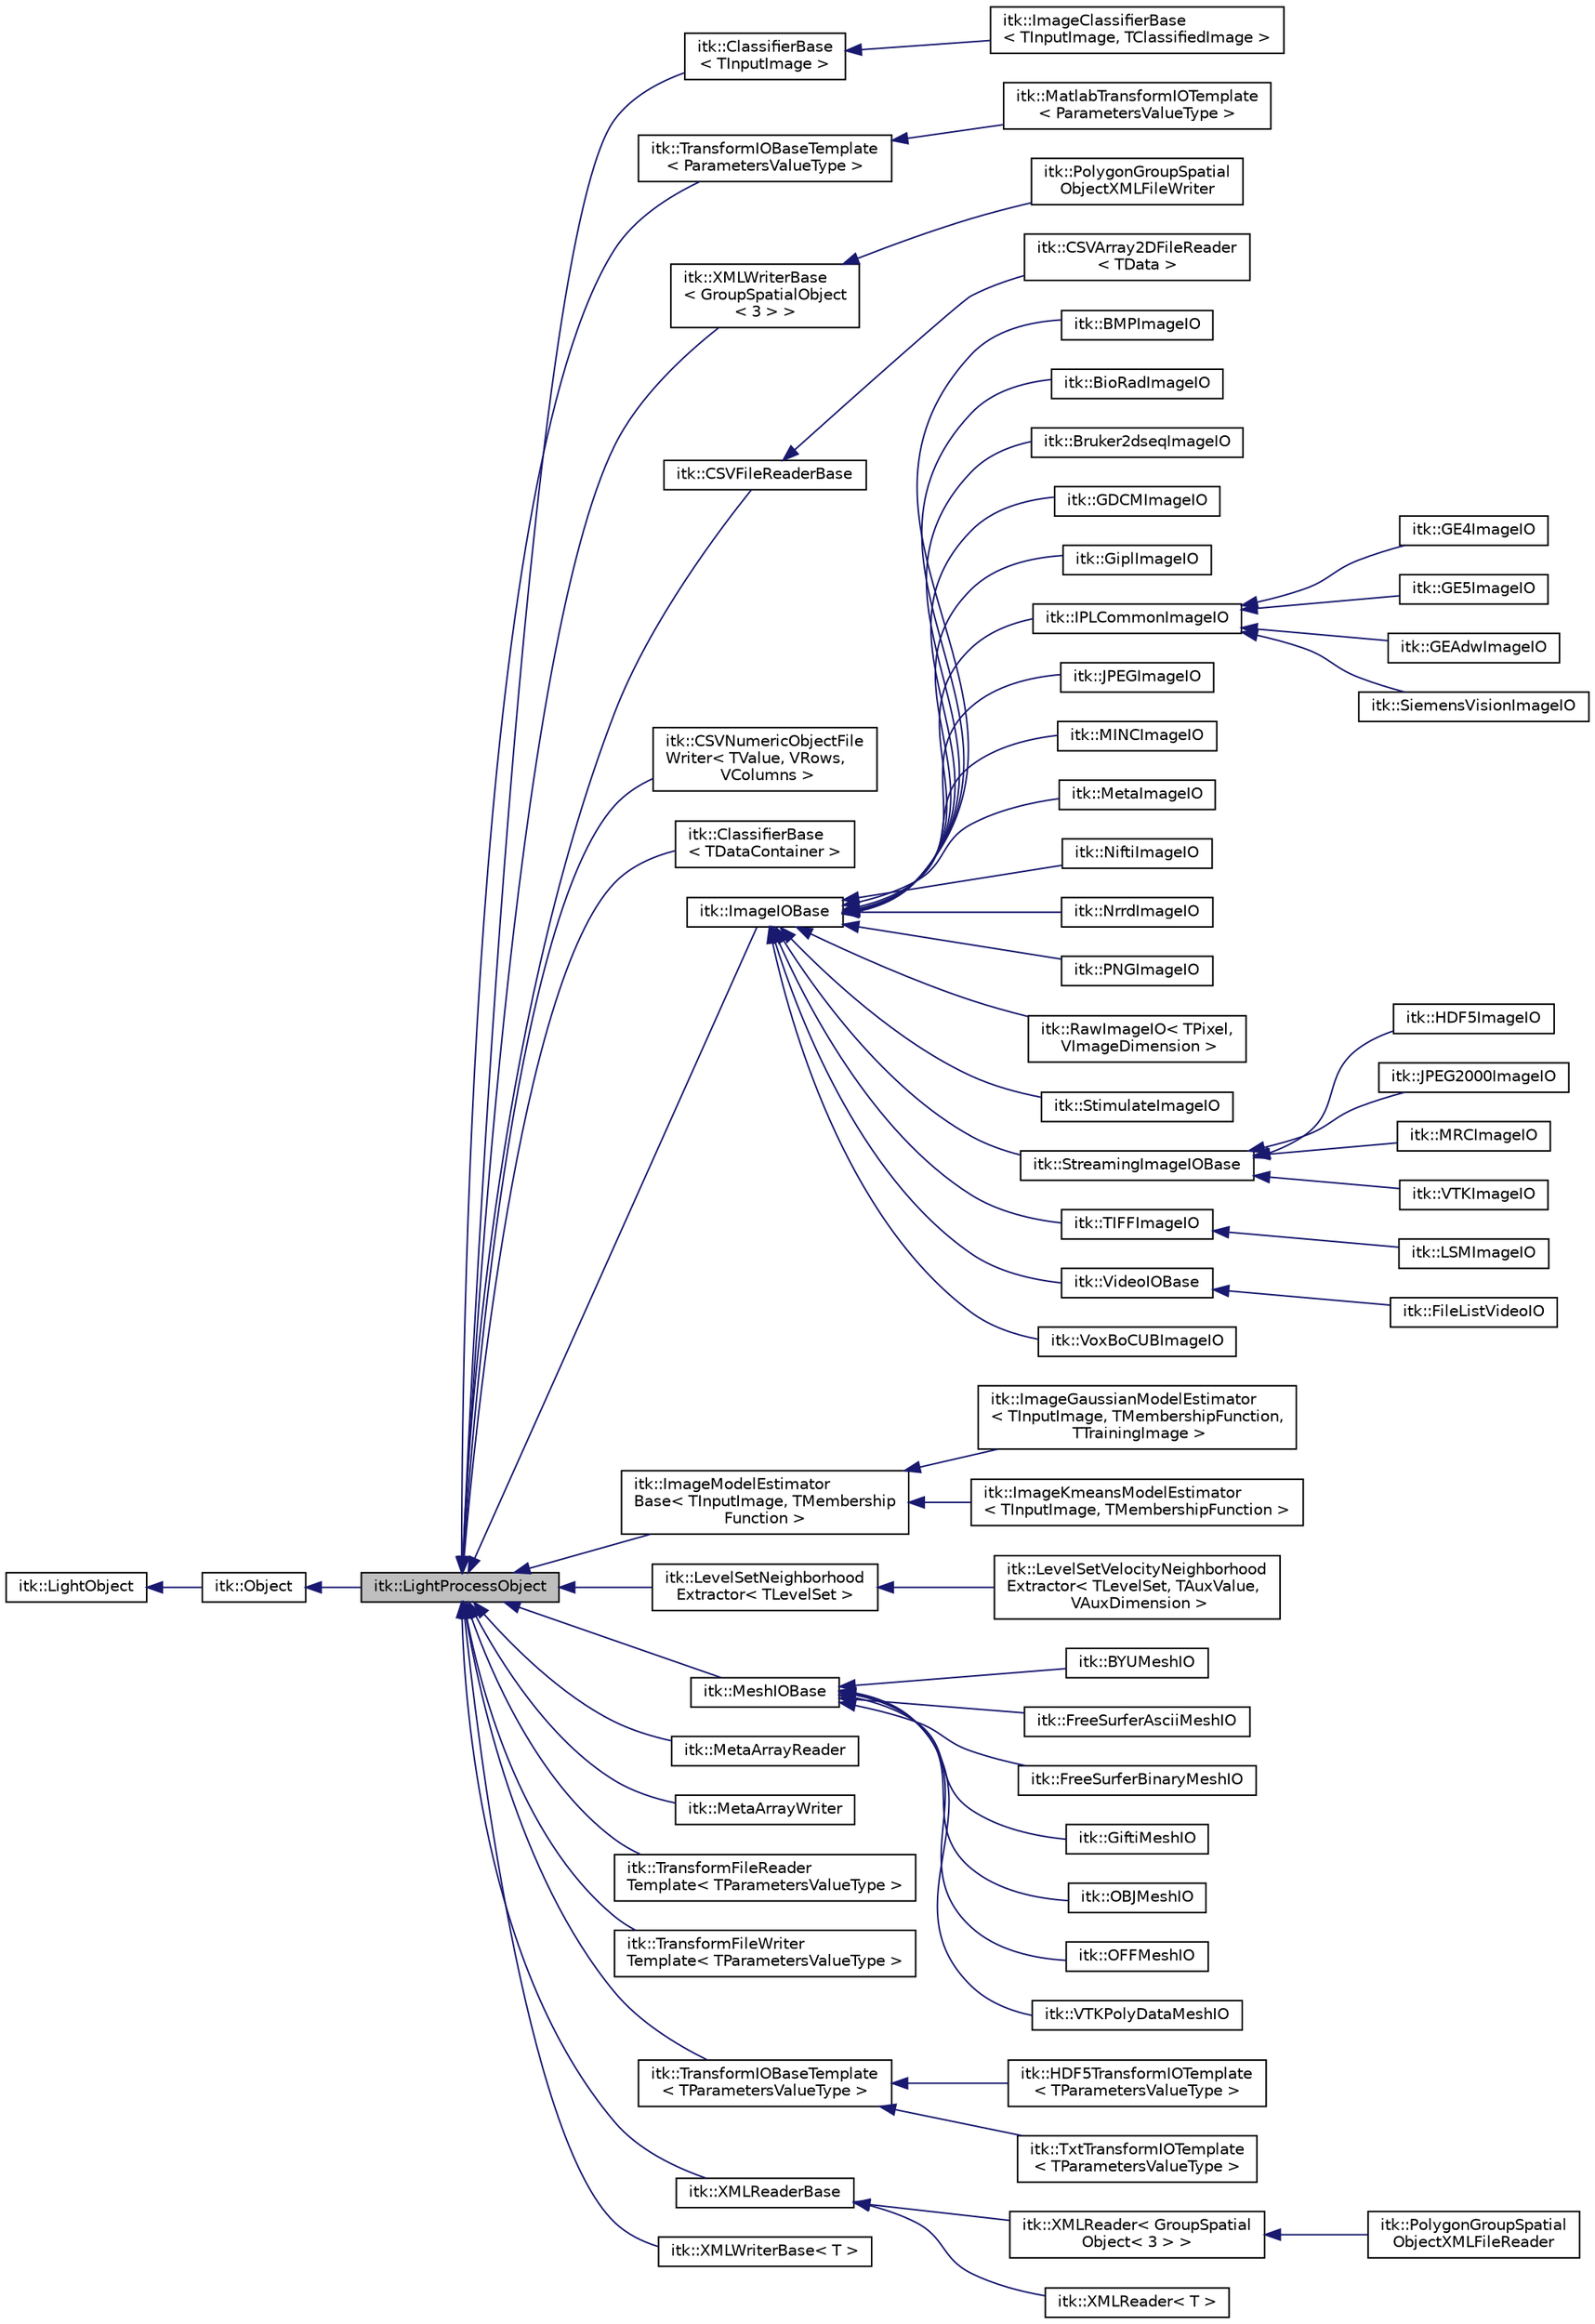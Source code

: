 digraph "itk::LightProcessObject"
{
 // LATEX_PDF_SIZE
  edge [fontname="Helvetica",fontsize="10",labelfontname="Helvetica",labelfontsize="10"];
  node [fontname="Helvetica",fontsize="10",shape=record];
  rankdir="LR";
  Node1 [label="itk::LightProcessObject",height=0.2,width=0.4,color="black", fillcolor="grey75", style="filled", fontcolor="black",tooltip="LightProcessObject is the base class for all process objects (source, filters, mappers) in the Insigh..."];
  Node2 -> Node1 [dir="back",color="midnightblue",fontsize="10",style="solid",fontname="Helvetica"];
  Node2 [label="itk::Object",height=0.2,width=0.4,color="black", fillcolor="white", style="filled",URL="$classitk_1_1Object.html",tooltip="Base class for most ITK classes."];
  Node3 -> Node2 [dir="back",color="midnightblue",fontsize="10",style="solid",fontname="Helvetica"];
  Node3 [label="itk::LightObject",height=0.2,width=0.4,color="black", fillcolor="white", style="filled",URL="$classitk_1_1LightObject.html",tooltip="Light weight base class for most itk classes."];
  Node1 -> Node4 [dir="back",color="midnightblue",fontsize="10",style="solid",fontname="Helvetica"];
  Node4 [label="itk::ClassifierBase\l\< TInputImage \>",height=0.2,width=0.4,color="black", fillcolor="white", style="filled",URL="$classitk_1_1ClassifierBase.html",tooltip=" "];
  Node4 -> Node5 [dir="back",color="midnightblue",fontsize="10",style="solid",fontname="Helvetica"];
  Node5 [label="itk::ImageClassifierBase\l\< TInputImage, TClassifiedImage \>",height=0.2,width=0.4,color="black", fillcolor="white", style="filled",URL="$classitk_1_1ImageClassifierBase.html",tooltip="Base class for the ImageClassifierBase object."];
  Node1 -> Node6 [dir="back",color="midnightblue",fontsize="10",style="solid",fontname="Helvetica"];
  Node6 [label="itk::TransformIOBaseTemplate\l\< ParametersValueType \>",height=0.2,width=0.4,color="black", fillcolor="white", style="filled",URL="$classitk_1_1TransformIOBaseTemplate.html",tooltip=" "];
  Node6 -> Node7 [dir="back",color="midnightblue",fontsize="10",style="solid",fontname="Helvetica"];
  Node7 [label="itk::MatlabTransformIOTemplate\l\< ParametersValueType \>",height=0.2,width=0.4,color="black", fillcolor="white", style="filled",URL="$classitk_1_1MatlabTransformIOTemplate.html",tooltip="Create instances of MatlabTransformIOTemplate objects."];
  Node1 -> Node8 [dir="back",color="midnightblue",fontsize="10",style="solid",fontname="Helvetica"];
  Node8 [label="itk::XMLWriterBase\l\< GroupSpatialObject\l\< 3 \> \>",height=0.2,width=0.4,color="black", fillcolor="white", style="filled",URL="$classitk_1_1XMLWriterBase.html",tooltip=" "];
  Node8 -> Node9 [dir="back",color="midnightblue",fontsize="10",style="solid",fontname="Helvetica"];
  Node9 [label="itk::PolygonGroupSpatial\lObjectXMLFileWriter",height=0.2,width=0.4,color="black", fillcolor="white", style="filled",URL="$classitk_1_1PolygonGroupSpatialObjectXMLFileWriter.html",tooltip=" "];
  Node1 -> Node10 [dir="back",color="midnightblue",fontsize="10",style="solid",fontname="Helvetica"];
  Node10 [label="itk::CSVFileReaderBase",height=0.2,width=0.4,color="black", fillcolor="white", style="filled",URL="$classitk_1_1CSVFileReaderBase.html",tooltip="A base class that contains common methods used for parsing csv files."];
  Node10 -> Node11 [dir="back",color="midnightblue",fontsize="10",style="solid",fontname="Helvetica"];
  Node11 [label="itk::CSVArray2DFileReader\l\< TData \>",height=0.2,width=0.4,color="black", fillcolor="white", style="filled",URL="$classitk_1_1CSVArray2DFileReader.html",tooltip="Parses csv files and stores the data in a itkCSVArray2DDataObject."];
  Node1 -> Node12 [dir="back",color="midnightblue",fontsize="10",style="solid",fontname="Helvetica"];
  Node12 [label="itk::CSVNumericObjectFile\lWriter\< TValue, VRows,\l VColumns \>",height=0.2,width=0.4,color="black", fillcolor="white", style="filled",URL="$classitk_1_1CSVNumericObjectFileWriter.html",tooltip="Writes out numeric itk data objects to a csv file."];
  Node1 -> Node13 [dir="back",color="midnightblue",fontsize="10",style="solid",fontname="Helvetica"];
  Node13 [label="itk::ClassifierBase\l\< TDataContainer \>",height=0.2,width=0.4,color="black", fillcolor="white", style="filled",URL="$classitk_1_1ClassifierBase.html",tooltip="Base class for classifier objects."];
  Node1 -> Node14 [dir="back",color="midnightblue",fontsize="10",style="solid",fontname="Helvetica"];
  Node14 [label="itk::ImageIOBase",height=0.2,width=0.4,color="black", fillcolor="white", style="filled",URL="$classitk_1_1ImageIOBase.html",tooltip="Abstract superclass defines image IO interface."];
  Node14 -> Node15 [dir="back",color="midnightblue",fontsize="10",style="solid",fontname="Helvetica"];
  Node15 [label="itk::BMPImageIO",height=0.2,width=0.4,color="black", fillcolor="white", style="filled",URL="$classitk_1_1BMPImageIO.html",tooltip="Read BMPImage file format."];
  Node14 -> Node16 [dir="back",color="midnightblue",fontsize="10",style="solid",fontname="Helvetica"];
  Node16 [label="itk::BioRadImageIO",height=0.2,width=0.4,color="black", fillcolor="white", style="filled",URL="$classitk_1_1BioRadImageIO.html",tooltip="ImageIO class for reading Bio-Rad images. Bio-Rad file format are used by confocal microscopes like M..."];
  Node14 -> Node17 [dir="back",color="midnightblue",fontsize="10",style="solid",fontname="Helvetica"];
  Node17 [label="itk::Bruker2dseqImageIO",height=0.2,width=0.4,color="black", fillcolor="white", style="filled",URL="$classitk_1_1Bruker2dseqImageIO.html",tooltip="Class that defines how to read Bruker file format."];
  Node14 -> Node18 [dir="back",color="midnightblue",fontsize="10",style="solid",fontname="Helvetica"];
  Node18 [label="itk::GDCMImageIO",height=0.2,width=0.4,color="black", fillcolor="white", style="filled",URL="$classitk_1_1GDCMImageIO.html",tooltip="ImageIO class for reading and writing DICOM V3.0 and ACR/NEMA 1&2 uncompressed images...."];
  Node14 -> Node19 [dir="back",color="midnightblue",fontsize="10",style="solid",fontname="Helvetica"];
  Node19 [label="itk::GiplImageIO",height=0.2,width=0.4,color="black", fillcolor="white", style="filled",URL="$classitk_1_1GiplImageIO.html",tooltip="Read GiplImage file format."];
  Node14 -> Node20 [dir="back",color="midnightblue",fontsize="10",style="solid",fontname="Helvetica"];
  Node20 [label="itk::IPLCommonImageIO",height=0.2,width=0.4,color="black", fillcolor="white", style="filled",URL="$classitk_1_1IPLCommonImageIO.html",tooltip="Class that defines how to read GE4 file format."];
  Node20 -> Node21 [dir="back",color="midnightblue",fontsize="10",style="solid",fontname="Helvetica"];
  Node21 [label="itk::GE4ImageIO",height=0.2,width=0.4,color="black", fillcolor="white", style="filled",URL="$classitk_1_1GE4ImageIO.html",tooltip="Class that defines how to read GE4 file format."];
  Node20 -> Node22 [dir="back",color="midnightblue",fontsize="10",style="solid",fontname="Helvetica"];
  Node22 [label="itk::GE5ImageIO",height=0.2,width=0.4,color="black", fillcolor="white", style="filled",URL="$classitk_1_1GE5ImageIO.html",tooltip="Class that defines how to read GE5 file format."];
  Node20 -> Node23 [dir="back",color="midnightblue",fontsize="10",style="solid",fontname="Helvetica"];
  Node23 [label="itk::GEAdwImageIO",height=0.2,width=0.4,color="black", fillcolor="white", style="filled",URL="$classitk_1_1GEAdwImageIO.html",tooltip="Class that defines how to read GEAdw file format."];
  Node20 -> Node24 [dir="back",color="midnightblue",fontsize="10",style="solid",fontname="Helvetica"];
  Node24 [label="itk::SiemensVisionImageIO",height=0.2,width=0.4,color="black", fillcolor="white", style="filled",URL="$classitk_1_1SiemensVisionImageIO.html",tooltip="Class that defines how to read SiemensVision file format."];
  Node14 -> Node25 [dir="back",color="midnightblue",fontsize="10",style="solid",fontname="Helvetica"];
  Node25 [label="itk::JPEGImageIO",height=0.2,width=0.4,color="black", fillcolor="white", style="filled",URL="$classitk_1_1JPEGImageIO.html",tooltip="ImageIO object for reading and writing JPEG images."];
  Node14 -> Node26 [dir="back",color="midnightblue",fontsize="10",style="solid",fontname="Helvetica"];
  Node26 [label="itk::MINCImageIO",height=0.2,width=0.4,color="black", fillcolor="white", style="filled",URL="$classitk_1_1MINCImageIO.html",tooltip="Class that defines how to read MINC file format."];
  Node14 -> Node27 [dir="back",color="midnightblue",fontsize="10",style="solid",fontname="Helvetica"];
  Node27 [label="itk::MetaImageIO",height=0.2,width=0.4,color="black", fillcolor="white", style="filled",URL="$classitk_1_1MetaImageIO.html",tooltip="Read MetaImage file format."];
  Node14 -> Node28 [dir="back",color="midnightblue",fontsize="10",style="solid",fontname="Helvetica"];
  Node28 [label="itk::NiftiImageIO",height=0.2,width=0.4,color="black", fillcolor="white", style="filled",URL="$classitk_1_1NiftiImageIO.html",tooltip="Class that defines how to read Nifti file format. Nifti IMAGE FILE FORMAT - As much information as I ..."];
  Node14 -> Node29 [dir="back",color="midnightblue",fontsize="10",style="solid",fontname="Helvetica"];
  Node29 [label="itk::NrrdImageIO",height=0.2,width=0.4,color="black", fillcolor="white", style="filled",URL="$classitk_1_1NrrdImageIO.html",tooltip="Read and write the \"Nearly Raw Raster Data\" (Nrrd) image format. The Nrrd format was developed as par..."];
  Node14 -> Node30 [dir="back",color="midnightblue",fontsize="10",style="solid",fontname="Helvetica"];
  Node30 [label="itk::PNGImageIO",height=0.2,width=0.4,color="black", fillcolor="white", style="filled",URL="$classitk_1_1PNGImageIO.html",tooltip="ImageIO object for reading and writing PNG images."];
  Node14 -> Node31 [dir="back",color="midnightblue",fontsize="10",style="solid",fontname="Helvetica"];
  Node31 [label="itk::RawImageIO\< TPixel,\l VImageDimension \>",height=0.2,width=0.4,color="black", fillcolor="white", style="filled",URL="$classitk_1_1RawImageIO.html",tooltip="Read and write raw binary images."];
  Node14 -> Node32 [dir="back",color="midnightblue",fontsize="10",style="solid",fontname="Helvetica"];
  Node32 [label="itk::StimulateImageIO",height=0.2,width=0.4,color="black", fillcolor="white", style="filled",URL="$classitk_1_1StimulateImageIO.html",tooltip="ImageIO class for reading SDT/SPR (Stimulate) images This format is similar to a MetaImageIO file: Th..."];
  Node14 -> Node33 [dir="back",color="midnightblue",fontsize="10",style="solid",fontname="Helvetica"];
  Node33 [label="itk::StreamingImageIOBase",height=0.2,width=0.4,color="black", fillcolor="white", style="filled",URL="$classitk_1_1StreamingImageIOBase.html",tooltip="A base class for specific ImageIO file formats which support streaming."];
  Node33 -> Node34 [dir="back",color="midnightblue",fontsize="10",style="solid",fontname="Helvetica"];
  Node34 [label="itk::HDF5ImageIO",height=0.2,width=0.4,color="black", fillcolor="white", style="filled",URL="$classitk_1_1HDF5ImageIO.html",tooltip="Class that defines how to read HDF5 file format. HDF5 IMAGE FILE FORMAT - As much information as I ca..."];
  Node33 -> Node35 [dir="back",color="midnightblue",fontsize="10",style="solid",fontname="Helvetica"];
  Node35 [label="itk::JPEG2000ImageIO",height=0.2,width=0.4,color="black", fillcolor="white", style="filled",URL="$classitk_1_1JPEG2000ImageIO.html",tooltip="Supports for the JPEG2000 file format based on openjpeg."];
  Node33 -> Node36 [dir="back",color="midnightblue",fontsize="10",style="solid",fontname="Helvetica"];
  Node36 [label="itk::MRCImageIO",height=0.2,width=0.4,color="black", fillcolor="white", style="filled",URL="$classitk_1_1MRCImageIO.html",tooltip="An ImageIO class to read the MRC file format. The MRC file format frequently has the extension \"...."];
  Node33 -> Node37 [dir="back",color="midnightblue",fontsize="10",style="solid",fontname="Helvetica"];
  Node37 [label="itk::VTKImageIO",height=0.2,width=0.4,color="black", fillcolor="white", style="filled",URL="$classitk_1_1VTKImageIO.html",tooltip="ImageIO class for reading VTK images."];
  Node14 -> Node38 [dir="back",color="midnightblue",fontsize="10",style="solid",fontname="Helvetica"];
  Node38 [label="itk::TIFFImageIO",height=0.2,width=0.4,color="black", fillcolor="white", style="filled",URL="$classitk_1_1TIFFImageIO.html",tooltip="ImageIO object for reading and writing TIFF images."];
  Node38 -> Node39 [dir="back",color="midnightblue",fontsize="10",style="solid",fontname="Helvetica"];
  Node39 [label="itk::LSMImageIO",height=0.2,width=0.4,color="black", fillcolor="white", style="filled",URL="$classitk_1_1LSMImageIO.html",tooltip="ImageIO class for reading LSM (Zeiss) images LSM is a line of confocal laser scanning microscopes pro..."];
  Node14 -> Node40 [dir="back",color="midnightblue",fontsize="10",style="solid",fontname="Helvetica"];
  Node40 [label="itk::VideoIOBase",height=0.2,width=0.4,color="black", fillcolor="white", style="filled",URL="$classitk_1_1VideoIOBase.html",tooltip="Abstract superclass defines video IO interface."];
  Node40 -> Node41 [dir="back",color="midnightblue",fontsize="10",style="solid",fontname="Helvetica"];
  Node41 [label="itk::FileListVideoIO",height=0.2,width=0.4,color="black", fillcolor="white", style="filled",URL="$classitk_1_1FileListVideoIO.html",tooltip="VideoIO object for reading and writing videos as a sequence of frame files."];
  Node14 -> Node42 [dir="back",color="midnightblue",fontsize="10",style="solid",fontname="Helvetica"];
  Node42 [label="itk::VoxBoCUBImageIO",height=0.2,width=0.4,color="black", fillcolor="white", style="filled",URL="$classitk_1_1VoxBoCUBImageIO.html",tooltip="Read VoxBoCUBImage file format."];
  Node1 -> Node43 [dir="back",color="midnightblue",fontsize="10",style="solid",fontname="Helvetica"];
  Node43 [label="itk::ImageModelEstimator\lBase\< TInputImage, TMembership\lFunction \>",height=0.2,width=0.4,color="black", fillcolor="white", style="filled",URL="$classitk_1_1ImageModelEstimatorBase.html",tooltip="Base class for model estimation from images used for classification."];
  Node43 -> Node44 [dir="back",color="midnightblue",fontsize="10",style="solid",fontname="Helvetica"];
  Node44 [label="itk::ImageGaussianModelEstimator\l\< TInputImage, TMembershipFunction,\l TTrainingImage \>",height=0.2,width=0.4,color="black", fillcolor="white", style="filled",URL="$classitk_1_1ImageGaussianModelEstimator.html",tooltip="Base class for ImageGaussianModelEstimator object."];
  Node43 -> Node45 [dir="back",color="midnightblue",fontsize="10",style="solid",fontname="Helvetica"];
  Node45 [label="itk::ImageKmeansModelEstimator\l\< TInputImage, TMembershipFunction \>",height=0.2,width=0.4,color="black", fillcolor="white", style="filled",URL="$classitk_1_1ImageKmeansModelEstimator.html",tooltip="Base class for ImageKmeansModelEstimator object."];
  Node1 -> Node46 [dir="back",color="midnightblue",fontsize="10",style="solid",fontname="Helvetica"];
  Node46 [label="itk::LevelSetNeighborhood\lExtractor\< TLevelSet \>",height=0.2,width=0.4,color="black", fillcolor="white", style="filled",URL="$classitk_1_1LevelSetNeighborhoodExtractor.html",tooltip="Locate pixels of a particular level set."];
  Node46 -> Node47 [dir="back",color="midnightblue",fontsize="10",style="solid",fontname="Helvetica"];
  Node47 [label="itk::LevelSetVelocityNeighborhood\lExtractor\< TLevelSet, TAuxValue,\l VAuxDimension \>",height=0.2,width=0.4,color="black", fillcolor="white", style="filled",URL="$classitk_1_1LevelSetVelocityNeighborhoodExtractor.html",tooltip="Locate pixels of a particular level set."];
  Node1 -> Node48 [dir="back",color="midnightblue",fontsize="10",style="solid",fontname="Helvetica"];
  Node48 [label="itk::MeshIOBase",height=0.2,width=0.4,color="black", fillcolor="white", style="filled",URL="$classitk_1_1MeshIOBase.html",tooltip="Abstract superclass defines mesh IO interface."];
  Node48 -> Node49 [dir="back",color="midnightblue",fontsize="10",style="solid",fontname="Helvetica"];
  Node49 [label="itk::BYUMeshIO",height=0.2,width=0.4,color="black", fillcolor="white", style="filled",URL="$classitk_1_1BYUMeshIO.html",tooltip="This class defines how to read and write BYU Geometry File Format."];
  Node48 -> Node50 [dir="back",color="midnightblue",fontsize="10",style="solid",fontname="Helvetica"];
  Node50 [label="itk::FreeSurferAsciiMeshIO",height=0.2,width=0.4,color="black", fillcolor="white", style="filled",URL="$classitk_1_1FreeSurferAsciiMeshIO.html",tooltip="This class defines how to read and write freesurfer ASCII surface format. To use IO factory,..."];
  Node48 -> Node51 [dir="back",color="midnightblue",fontsize="10",style="solid",fontname="Helvetica"];
  Node51 [label="itk::FreeSurferBinaryMeshIO",height=0.2,width=0.4,color="black", fillcolor="white", style="filled",URL="$classitk_1_1FreeSurferBinaryMeshIO.html",tooltip="This class defines how to read Freesurfer binary surface file format. To use IO factory,..."];
  Node48 -> Node52 [dir="back",color="midnightblue",fontsize="10",style="solid",fontname="Helvetica"];
  Node52 [label="itk::GiftiMeshIO",height=0.2,width=0.4,color="black", fillcolor="white", style="filled",URL="$classitk_1_1GiftiMeshIO.html",tooltip="This class defines how to read and write Gifti file format."];
  Node48 -> Node53 [dir="back",color="midnightblue",fontsize="10",style="solid",fontname="Helvetica"];
  Node53 [label="itk::OBJMeshIO",height=0.2,width=0.4,color="black", fillcolor="white", style="filled",URL="$classitk_1_1OBJMeshIO.html",tooltip="This class defines how to read and write Object file format."];
  Node48 -> Node54 [dir="back",color="midnightblue",fontsize="10",style="solid",fontname="Helvetica"];
  Node54 [label="itk::OFFMeshIO",height=0.2,width=0.4,color="black", fillcolor="white", style="filled",URL="$classitk_1_1OFFMeshIO.html",tooltip="this class defines how to read and write Object file format."];
  Node48 -> Node55 [dir="back",color="midnightblue",fontsize="10",style="solid",fontname="Helvetica"];
  Node55 [label="itk::VTKPolyDataMeshIO",height=0.2,width=0.4,color="black", fillcolor="white", style="filled",URL="$classitk_1_1VTKPolyDataMeshIO.html",tooltip="This class defines how to read and write vtk legacy file format."];
  Node1 -> Node56 [dir="back",color="midnightblue",fontsize="10",style="solid",fontname="Helvetica"];
  Node56 [label="itk::MetaArrayReader",height=0.2,width=0.4,color="black", fillcolor="white", style="filled",URL="$classitk_1_1MetaArrayReader.html",tooltip=" "];
  Node1 -> Node57 [dir="back",color="midnightblue",fontsize="10",style="solid",fontname="Helvetica"];
  Node57 [label="itk::MetaArrayWriter",height=0.2,width=0.4,color="black", fillcolor="white", style="filled",URL="$classitk_1_1MetaArrayWriter.html",tooltip=" "];
  Node1 -> Node58 [dir="back",color="midnightblue",fontsize="10",style="solid",fontname="Helvetica"];
  Node58 [label="itk::TransformFileReader\lTemplate\< TParametersValueType \>",height=0.2,width=0.4,color="black", fillcolor="white", style="filled",URL="$classitk_1_1TransformFileReaderTemplate.html",tooltip="TODO."];
  Node1 -> Node59 [dir="back",color="midnightblue",fontsize="10",style="solid",fontname="Helvetica"];
  Node59 [label="itk::TransformFileWriter\lTemplate\< TParametersValueType \>",height=0.2,width=0.4,color="black", fillcolor="white", style="filled",URL="$classitk_1_1TransformFileWriterTemplate.html",tooltip="TODO."];
  Node1 -> Node60 [dir="back",color="midnightblue",fontsize="10",style="solid",fontname="Helvetica"];
  Node60 [label="itk::TransformIOBaseTemplate\l\< TParametersValueType \>",height=0.2,width=0.4,color="black", fillcolor="white", style="filled",URL="$classitk_1_1TransformIOBaseTemplate.html",tooltip="Abstract superclass defining the Transform IO interface."];
  Node60 -> Node61 [dir="back",color="midnightblue",fontsize="10",style="solid",fontname="Helvetica"];
  Node61 [label="itk::HDF5TransformIOTemplate\l\< TParametersValueType \>",height=0.2,width=0.4,color="black", fillcolor="white", style="filled",URL="$classitk_1_1HDF5TransformIOTemplate.html",tooltip="Read&Write transforms in HDF5 Format."];
  Node60 -> Node62 [dir="back",color="midnightblue",fontsize="10",style="solid",fontname="Helvetica"];
  Node62 [label="itk::TxtTransformIOTemplate\l\< TParametersValueType \>",height=0.2,width=0.4,color="black", fillcolor="white", style="filled",URL="$classitk_1_1TxtTransformIOTemplate.html",tooltip="Create instances of TxtTransformIOTemplate objects."];
  Node1 -> Node63 [dir="back",color="midnightblue",fontsize="10",style="solid",fontname="Helvetica"];
  Node63 [label="itk::XMLReaderBase",height=0.2,width=0.4,color="black", fillcolor="white", style="filled",URL="$classitk_1_1XMLReaderBase.html",tooltip=" "];
  Node63 -> Node64 [dir="back",color="midnightblue",fontsize="10",style="solid",fontname="Helvetica"];
  Node64 [label="itk::XMLReader\< GroupSpatial\lObject\< 3 \> \>",height=0.2,width=0.4,color="black", fillcolor="white", style="filled",URL="$classitk_1_1XMLReader.html",tooltip=" "];
  Node64 -> Node65 [dir="back",color="midnightblue",fontsize="10",style="solid",fontname="Helvetica"];
  Node65 [label="itk::PolygonGroupSpatial\lObjectXMLFileReader",height=0.2,width=0.4,color="black", fillcolor="white", style="filled",URL="$classitk_1_1PolygonGroupSpatialObjectXMLFileReader.html",tooltip=" "];
  Node63 -> Node66 [dir="back",color="midnightblue",fontsize="10",style="solid",fontname="Helvetica"];
  Node66 [label="itk::XMLReader\< T \>",height=0.2,width=0.4,color="black", fillcolor="white", style="filled",URL="$classitk_1_1XMLReader.html",tooltip="template base class for an XMLReader Its purpose really is just to define the simple interface for ex..."];
  Node1 -> Node67 [dir="back",color="midnightblue",fontsize="10",style="solid",fontname="Helvetica"];
  Node67 [label="itk::XMLWriterBase\< T \>",height=0.2,width=0.4,color="black", fillcolor="white", style="filled",URL="$classitk_1_1XMLWriterBase.html",tooltip=" "];
}
